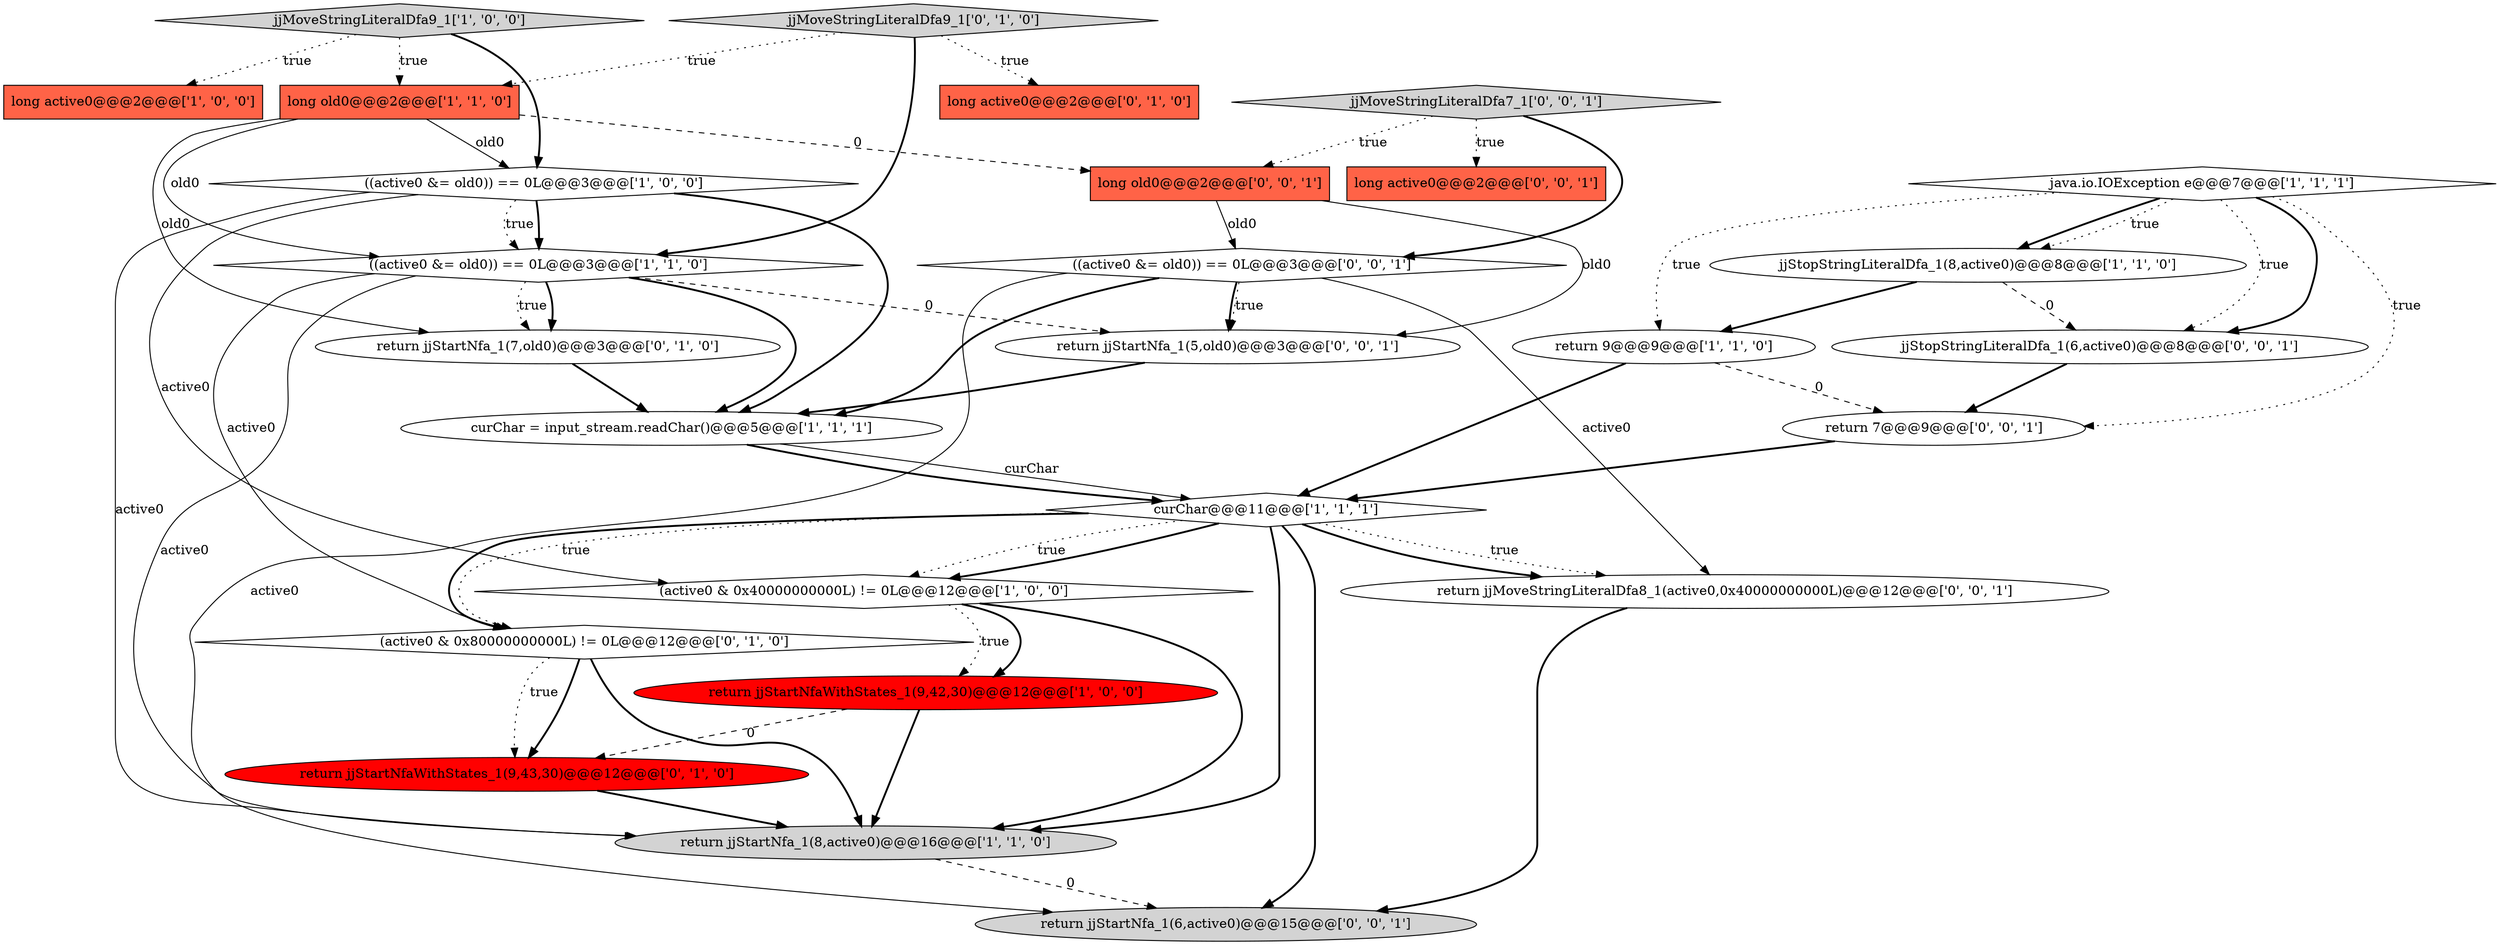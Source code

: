 digraph {
14 [style = filled, label = "return jjStartNfa_1(7,old0)@@@3@@@['0', '1', '0']", fillcolor = white, shape = ellipse image = "AAA0AAABBB2BBB"];
22 [style = filled, label = "return jjStartNfa_1(5,old0)@@@3@@@['0', '0', '1']", fillcolor = white, shape = ellipse image = "AAA0AAABBB3BBB"];
2 [style = filled, label = "curChar@@@11@@@['1', '1', '1']", fillcolor = white, shape = diamond image = "AAA0AAABBB1BBB"];
25 [style = filled, label = "return 7@@@9@@@['0', '0', '1']", fillcolor = white, shape = ellipse image = "AAA0AAABBB3BBB"];
24 [style = filled, label = "jjMoveStringLiteralDfa7_1['0', '0', '1']", fillcolor = lightgray, shape = diamond image = "AAA0AAABBB3BBB"];
1 [style = filled, label = "return 9@@@9@@@['1', '1', '0']", fillcolor = white, shape = ellipse image = "AAA0AAABBB1BBB"];
18 [style = filled, label = "long active0@@@2@@@['0', '0', '1']", fillcolor = tomato, shape = box image = "AAA0AAABBB3BBB"];
26 [style = filled, label = "jjStopStringLiteralDfa_1(6,active0)@@@8@@@['0', '0', '1']", fillcolor = white, shape = ellipse image = "AAA0AAABBB3BBB"];
13 [style = filled, label = "long active0@@@2@@@['0', '1', '0']", fillcolor = tomato, shape = box image = "AAA0AAABBB2BBB"];
6 [style = filled, label = "long active0@@@2@@@['1', '0', '0']", fillcolor = tomato, shape = box image = "AAA0AAABBB1BBB"];
19 [style = filled, label = "return jjStartNfa_1(6,active0)@@@15@@@['0', '0', '1']", fillcolor = lightgray, shape = ellipse image = "AAA0AAABBB3BBB"];
21 [style = filled, label = "long old0@@@2@@@['0', '0', '1']", fillcolor = tomato, shape = box image = "AAA0AAABBB3BBB"];
23 [style = filled, label = "return jjMoveStringLiteralDfa8_1(active0,0x40000000000L)@@@12@@@['0', '0', '1']", fillcolor = white, shape = ellipse image = "AAA0AAABBB3BBB"];
12 [style = filled, label = "return jjStartNfaWithStates_1(9,42,30)@@@12@@@['1', '0', '0']", fillcolor = red, shape = ellipse image = "AAA1AAABBB1BBB"];
8 [style = filled, label = "return jjStartNfa_1(8,active0)@@@16@@@['1', '1', '0']", fillcolor = lightgray, shape = ellipse image = "AAA0AAABBB1BBB"];
4 [style = filled, label = "jjMoveStringLiteralDfa9_1['1', '0', '0']", fillcolor = lightgray, shape = diamond image = "AAA0AAABBB1BBB"];
3 [style = filled, label = "curChar = input_stream.readChar()@@@5@@@['1', '1', '1']", fillcolor = white, shape = ellipse image = "AAA0AAABBB1BBB"];
5 [style = filled, label = "java.io.IOException e@@@7@@@['1', '1', '1']", fillcolor = white, shape = diamond image = "AAA0AAABBB1BBB"];
10 [style = filled, label = "jjStopStringLiteralDfa_1(8,active0)@@@8@@@['1', '1', '0']", fillcolor = white, shape = ellipse image = "AAA0AAABBB1BBB"];
11 [style = filled, label = "((active0 &= old0)) == 0L@@@3@@@['1', '1', '0']", fillcolor = white, shape = diamond image = "AAA0AAABBB1BBB"];
9 [style = filled, label = "(active0 & 0x40000000000L) != 0L@@@12@@@['1', '0', '0']", fillcolor = white, shape = diamond image = "AAA0AAABBB1BBB"];
0 [style = filled, label = "((active0 &= old0)) == 0L@@@3@@@['1', '0', '0']", fillcolor = white, shape = diamond image = "AAA0AAABBB1BBB"];
20 [style = filled, label = "((active0 &= old0)) == 0L@@@3@@@['0', '0', '1']", fillcolor = white, shape = diamond image = "AAA0AAABBB3BBB"];
7 [style = filled, label = "long old0@@@2@@@['1', '1', '0']", fillcolor = tomato, shape = box image = "AAA0AAABBB1BBB"];
16 [style = filled, label = "(active0 & 0x80000000000L) != 0L@@@12@@@['0', '1', '0']", fillcolor = white, shape = diamond image = "AAA0AAABBB2BBB"];
17 [style = filled, label = "return jjStartNfaWithStates_1(9,43,30)@@@12@@@['0', '1', '0']", fillcolor = red, shape = ellipse image = "AAA1AAABBB2BBB"];
15 [style = filled, label = "jjMoveStringLiteralDfa9_1['0', '1', '0']", fillcolor = lightgray, shape = diamond image = "AAA0AAABBB2BBB"];
4->6 [style = dotted, label="true"];
0->3 [style = bold, label=""];
14->3 [style = bold, label=""];
3->2 [style = solid, label="curChar"];
11->8 [style = solid, label="active0"];
5->10 [style = bold, label=""];
17->8 [style = bold, label=""];
20->19 [style = solid, label="active0"];
9->12 [style = dotted, label="true"];
2->19 [style = bold, label=""];
7->21 [style = dashed, label="0"];
8->19 [style = dashed, label="0"];
7->0 [style = solid, label="old0"];
11->16 [style = solid, label="active0"];
16->8 [style = bold, label=""];
11->14 [style = bold, label=""];
5->10 [style = dotted, label="true"];
20->23 [style = solid, label="active0"];
5->1 [style = dotted, label="true"];
16->17 [style = dotted, label="true"];
26->25 [style = bold, label=""];
11->14 [style = dotted, label="true"];
11->22 [style = dashed, label="0"];
5->26 [style = bold, label=""];
4->7 [style = dotted, label="true"];
0->11 [style = bold, label=""];
2->23 [style = dotted, label="true"];
12->17 [style = dashed, label="0"];
20->3 [style = bold, label=""];
7->11 [style = solid, label="old0"];
2->9 [style = bold, label=""];
16->17 [style = bold, label=""];
15->7 [style = dotted, label="true"];
9->8 [style = bold, label=""];
25->2 [style = bold, label=""];
4->0 [style = bold, label=""];
15->13 [style = dotted, label="true"];
20->22 [style = bold, label=""];
24->20 [style = bold, label=""];
22->3 [style = bold, label=""];
2->23 [style = bold, label=""];
21->22 [style = solid, label="old0"];
10->26 [style = dashed, label="0"];
0->9 [style = solid, label="active0"];
21->20 [style = solid, label="old0"];
2->9 [style = dotted, label="true"];
15->11 [style = bold, label=""];
3->2 [style = bold, label=""];
5->25 [style = dotted, label="true"];
11->3 [style = bold, label=""];
12->8 [style = bold, label=""];
23->19 [style = bold, label=""];
5->26 [style = dotted, label="true"];
1->2 [style = bold, label=""];
20->22 [style = dotted, label="true"];
9->12 [style = bold, label=""];
1->25 [style = dashed, label="0"];
10->1 [style = bold, label=""];
24->21 [style = dotted, label="true"];
0->11 [style = dotted, label="true"];
2->8 [style = bold, label=""];
7->14 [style = solid, label="old0"];
24->18 [style = dotted, label="true"];
2->16 [style = dotted, label="true"];
0->8 [style = solid, label="active0"];
2->16 [style = bold, label=""];
}
